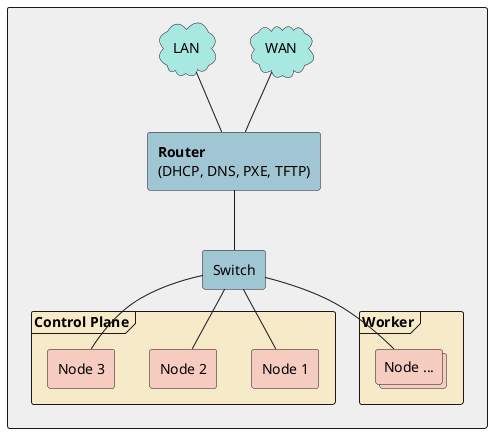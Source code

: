 @startuml concept-dark
skinparam BackGroundColor transparent

rectangle #efefef {
  cloud WAN #A7E8E0
  cloud LAN #A7E8E0
  agent router #A0C5D3 [
    <b>Router</b>
    (DHCP, DNS, PXE, TFTP)
  ]
  agent switch as "Switch" #A0C5D3
  frame control_plane as "Control Plane" #F7EAC9 {
    agent "Node 1" as node_1 #F6CBC0
    agent "Node 2" as node_2 #F6CBC0
    agent "Node 3" as node_3 #F6CBC0
  }
  frame worker as "Worker" #F7EAC9 {
    collections "Node ..." as nodes #F6CBC0
  }

  WAN -- router
  LAN -- router
  router -- switch
  switch -- node_1
  switch -- node_2
  switch -- node_3
  switch -- nodes
}

@enduml
